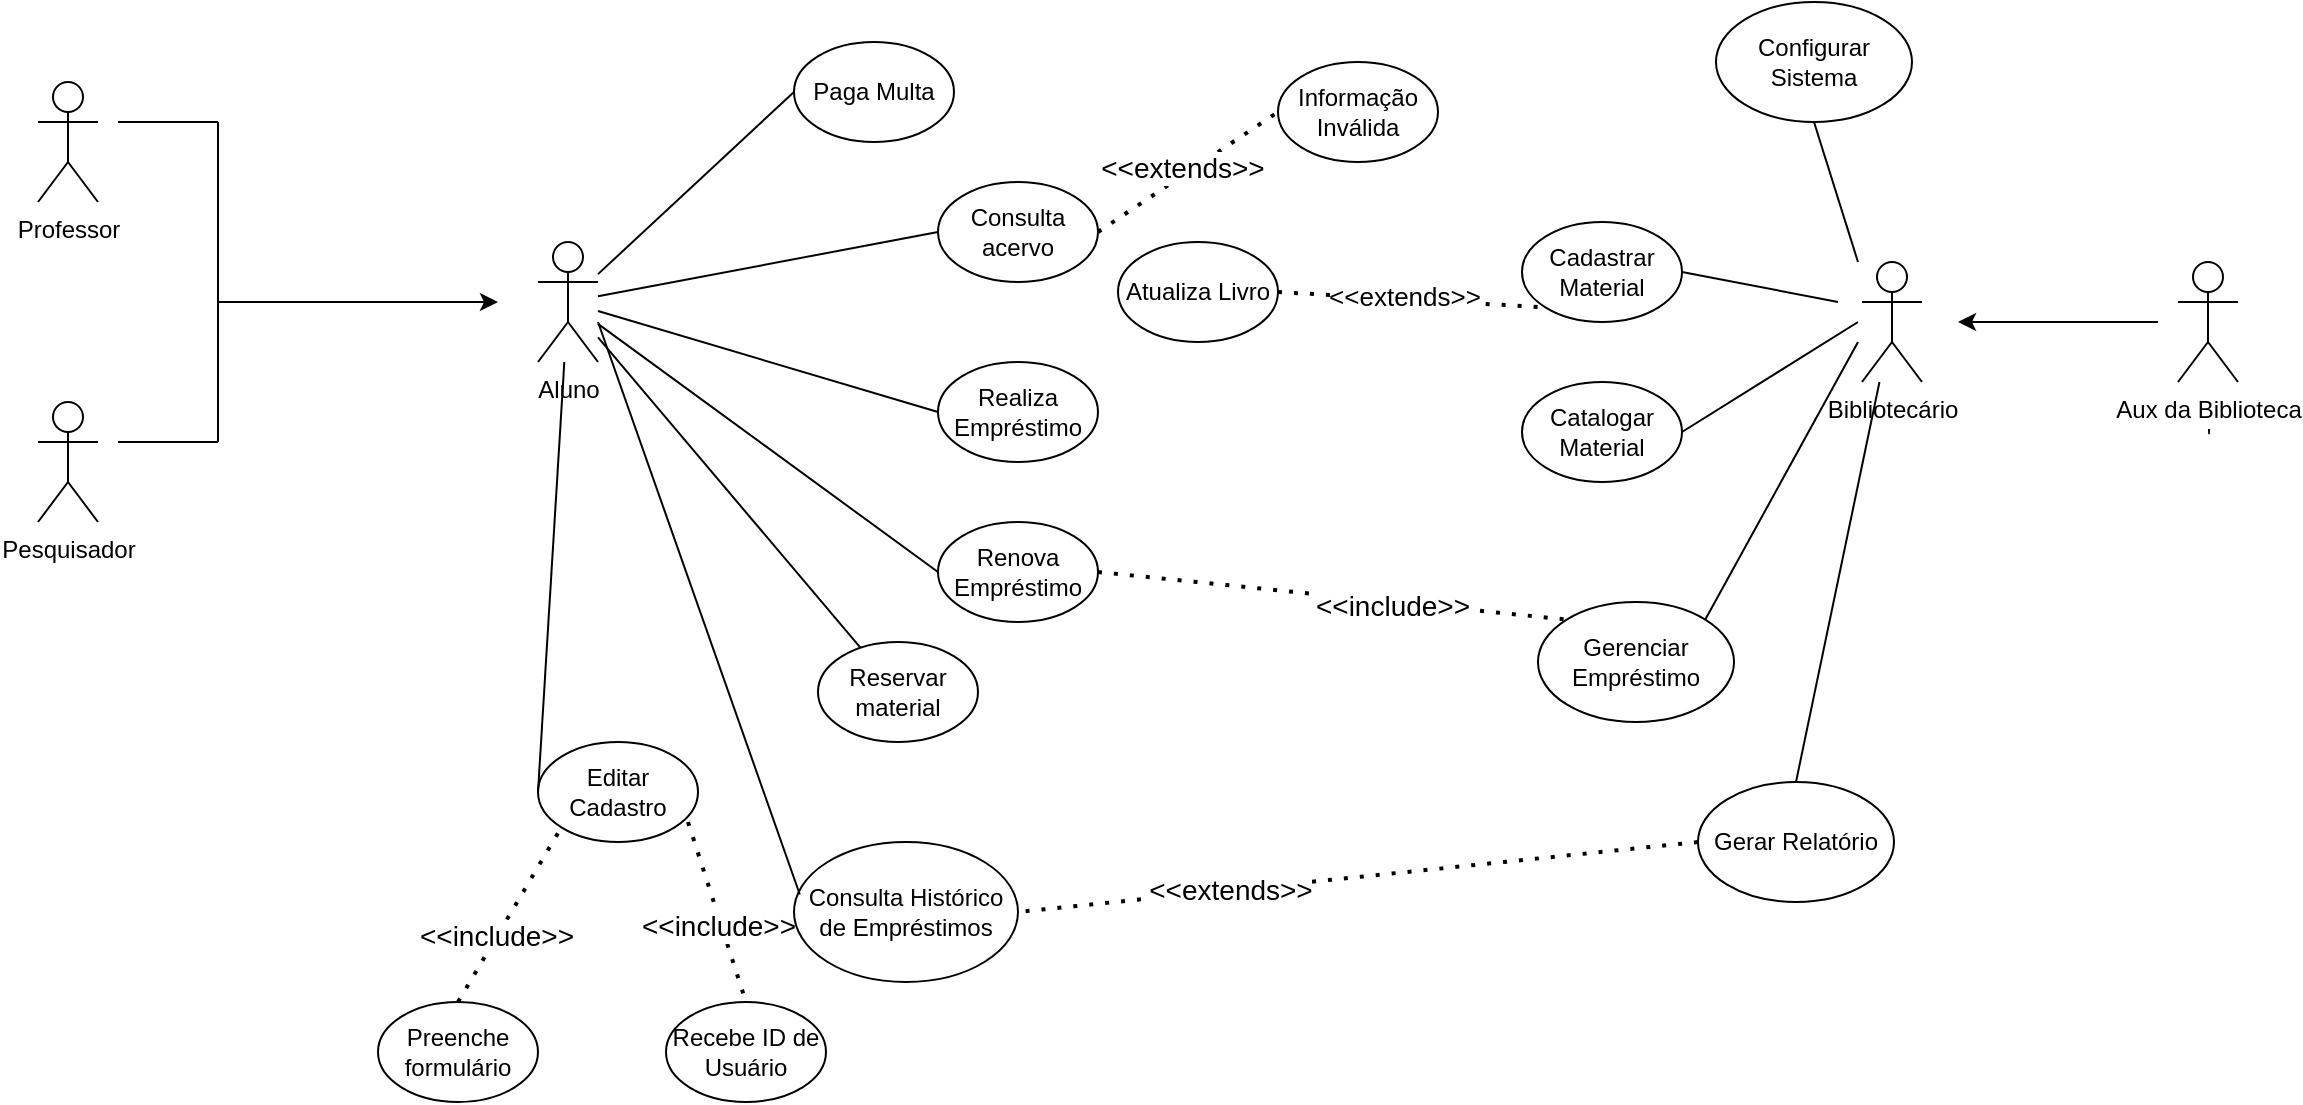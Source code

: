 <mxfile version="24.7.17">
  <diagram name="Página-1" id="8l3HKhWqr7Sx74eXtDH7">
    <mxGraphModel dx="1805" dy="556" grid="1" gridSize="10" guides="1" tooltips="1" connect="1" arrows="1" fold="1" page="1" pageScale="1" pageWidth="827" pageHeight="1169" math="0" shadow="0">
      <root>
        <mxCell id="0" />
        <mxCell id="1" parent="0" />
        <mxCell id="rOVI7ApDG3kp_KQPrLXT-1" value="&lt;div&gt;Aluno&lt;/div&gt;&lt;div&gt;&lt;br&gt;&lt;/div&gt;" style="shape=umlActor;verticalLabelPosition=bottom;verticalAlign=top;html=1;outlineConnect=0;" parent="1" vertex="1">
          <mxGeometry x="140" y="160" width="30" height="60" as="geometry" />
        </mxCell>
        <mxCell id="rOVI7ApDG3kp_KQPrLXT-6" value="Bibliotecário&lt;div&gt;&lt;br&gt;&lt;/div&gt;" style="shape=umlActor;verticalLabelPosition=bottom;verticalAlign=top;html=1;outlineConnect=0;" parent="1" vertex="1">
          <mxGeometry x="802" y="170" width="30" height="60" as="geometry" />
        </mxCell>
        <mxCell id="rOVI7ApDG3kp_KQPrLXT-11" value="Aux da Biblioteca&lt;div&gt;&#39;&lt;/div&gt;" style="shape=umlActor;verticalLabelPosition=bottom;verticalAlign=top;html=1;outlineConnect=0;" parent="1" vertex="1">
          <mxGeometry x="960" y="170" width="30" height="60" as="geometry" />
        </mxCell>
        <mxCell id="rOVI7ApDG3kp_KQPrLXT-14" value="&lt;div&gt;Professor&lt;/div&gt;&lt;div&gt;&lt;br&gt;&lt;/div&gt;" style="shape=umlActor;verticalLabelPosition=bottom;verticalAlign=top;html=1;outlineConnect=0;" parent="1" vertex="1">
          <mxGeometry x="-110" y="80" width="30" height="60" as="geometry" />
        </mxCell>
        <mxCell id="rOVI7ApDG3kp_KQPrLXT-15" value="&lt;div&gt;Pesquisador&lt;/div&gt;&lt;div&gt;&lt;br&gt;&lt;/div&gt;" style="shape=umlActor;verticalLabelPosition=bottom;verticalAlign=top;html=1;outlineConnect=0;" parent="1" vertex="1">
          <mxGeometry x="-110" y="240" width="30" height="60" as="geometry" />
        </mxCell>
        <mxCell id="rOVI7ApDG3kp_KQPrLXT-35" value="" style="endArrow=classic;html=1;rounded=0;" parent="1" edge="1">
          <mxGeometry width="50" height="50" relative="1" as="geometry">
            <mxPoint x="-20" y="190" as="sourcePoint" />
            <mxPoint x="120" y="190" as="targetPoint" />
          </mxGeometry>
        </mxCell>
        <mxCell id="rOVI7ApDG3kp_KQPrLXT-36" value="Consulta acervo" style="ellipse;whiteSpace=wrap;html=1;" parent="1" vertex="1">
          <mxGeometry x="340" y="130" width="80" height="50" as="geometry" />
        </mxCell>
        <mxCell id="rOVI7ApDG3kp_KQPrLXT-37" value="Realiza Empréstimo" style="ellipse;whiteSpace=wrap;html=1;" parent="1" vertex="1">
          <mxGeometry x="340" y="220" width="80" height="50" as="geometry" />
        </mxCell>
        <mxCell id="rOVI7ApDG3kp_KQPrLXT-38" value="Renova Empréstimo" style="ellipse;whiteSpace=wrap;html=1;" parent="1" vertex="1">
          <mxGeometry x="340" y="300" width="80" height="50" as="geometry" />
        </mxCell>
        <mxCell id="rOVI7ApDG3kp_KQPrLXT-40" value="Paga Multa" style="ellipse;whiteSpace=wrap;html=1;" parent="1" vertex="1">
          <mxGeometry x="268" y="60" width="80" height="50" as="geometry" />
        </mxCell>
        <mxCell id="rOVI7ApDG3kp_KQPrLXT-41" value="Editar Cadastro" style="ellipse;whiteSpace=wrap;html=1;" parent="1" vertex="1">
          <mxGeometry x="140" y="410" width="80" height="50" as="geometry" />
        </mxCell>
        <mxCell id="rOVI7ApDG3kp_KQPrLXT-42" value="Recebe ID de Usuário" style="ellipse;whiteSpace=wrap;html=1;" parent="1" vertex="1">
          <mxGeometry x="204" y="540" width="80" height="50" as="geometry" />
        </mxCell>
        <mxCell id="rOVI7ApDG3kp_KQPrLXT-43" value="Preenche formulário" style="ellipse;whiteSpace=wrap;html=1;" parent="1" vertex="1">
          <mxGeometry x="60" y="540" width="80" height="50" as="geometry" />
        </mxCell>
        <mxCell id="rOVI7ApDG3kp_KQPrLXT-45" value="" style="endArrow=none;dashed=1;html=1;dashPattern=1 3;strokeWidth=2;rounded=0;exitX=0.5;exitY=0;exitDx=0;exitDy=0;entryX=0;entryY=1;entryDx=0;entryDy=0;" parent="1" source="rOVI7ApDG3kp_KQPrLXT-43" target="rOVI7ApDG3kp_KQPrLXT-41" edge="1">
          <mxGeometry width="50" height="50" relative="1" as="geometry">
            <mxPoint x="136" y="477.5" as="sourcePoint" />
            <mxPoint x="156" y="460" as="targetPoint" />
          </mxGeometry>
        </mxCell>
        <mxCell id="o5Q6MH4g4nBw9JEmUoqo-15" value="&lt;span style=&quot;font-size: 14px;&quot;&gt;&amp;lt;&amp;lt;include&amp;gt;&amp;gt;&lt;/span&gt;" style="edgeLabel;html=1;align=center;verticalAlign=middle;resizable=0;points=[];" vertex="1" connectable="0" parent="rOVI7ApDG3kp_KQPrLXT-45">
          <mxGeometry x="-0.24" y="1" relative="1" as="geometry">
            <mxPoint as="offset" />
          </mxGeometry>
        </mxCell>
        <mxCell id="rOVI7ApDG3kp_KQPrLXT-47" value="" style="endArrow=none;dashed=1;html=1;dashPattern=1 3;strokeWidth=2;rounded=0;entryX=0.5;entryY=0;entryDx=0;entryDy=0;" parent="1" target="rOVI7ApDG3kp_KQPrLXT-42" edge="1">
          <mxGeometry width="50" height="50" relative="1" as="geometry">
            <mxPoint x="215" y="450" as="sourcePoint" />
            <mxPoint x="235.97" y="487.4" as="targetPoint" />
          </mxGeometry>
        </mxCell>
        <mxCell id="o5Q6MH4g4nBw9JEmUoqo-14" value="&amp;lt;&amp;lt;include&amp;gt;&amp;gt;" style="edgeLabel;html=1;align=center;verticalAlign=middle;resizable=0;points=[];fontSize=14;" vertex="1" connectable="0" parent="rOVI7ApDG3kp_KQPrLXT-47">
          <mxGeometry x="0.138" y="-2" relative="1" as="geometry">
            <mxPoint as="offset" />
          </mxGeometry>
        </mxCell>
        <mxCell id="rOVI7ApDG3kp_KQPrLXT-56" value="Informação Inválida" style="ellipse;whiteSpace=wrap;html=1;" parent="1" vertex="1">
          <mxGeometry x="510" y="70" width="80" height="50" as="geometry" />
        </mxCell>
        <mxCell id="rOVI7ApDG3kp_KQPrLXT-57" value="" style="endArrow=none;dashed=1;html=1;dashPattern=1 3;strokeWidth=2;rounded=0;exitX=1;exitY=0.5;exitDx=0;exitDy=0;entryX=0;entryY=0.5;entryDx=0;entryDy=0;" parent="1" source="rOVI7ApDG3kp_KQPrLXT-36" target="rOVI7ApDG3kp_KQPrLXT-56" edge="1">
          <mxGeometry width="50" height="50" relative="1" as="geometry">
            <mxPoint x="310" y="340" as="sourcePoint" />
            <mxPoint x="360" y="290" as="targetPoint" />
          </mxGeometry>
        </mxCell>
        <mxCell id="o5Q6MH4g4nBw9JEmUoqo-10" value="&amp;lt;&amp;lt;extends&amp;gt;&amp;gt;" style="edgeLabel;html=1;align=center;verticalAlign=middle;resizable=0;points=[];fontSize=14;" vertex="1" connectable="0" parent="rOVI7ApDG3kp_KQPrLXT-57">
          <mxGeometry x="-0.032" y="4" relative="1" as="geometry">
            <mxPoint as="offset" />
          </mxGeometry>
        </mxCell>
        <mxCell id="rOVI7ApDG3kp_KQPrLXT-58" value="Cadastrar Material" style="ellipse;whiteSpace=wrap;html=1;" parent="1" vertex="1">
          <mxGeometry x="632" y="150" width="80" height="50" as="geometry" />
        </mxCell>
        <mxCell id="rOVI7ApDG3kp_KQPrLXT-59" value="Catalogar Material" style="ellipse;whiteSpace=wrap;html=1;" parent="1" vertex="1">
          <mxGeometry x="632" y="230" width="80" height="50" as="geometry" />
        </mxCell>
        <mxCell id="rOVI7ApDG3kp_KQPrLXT-60" value="Atualiza Livro" style="ellipse;whiteSpace=wrap;html=1;" parent="1" vertex="1">
          <mxGeometry x="430" y="160" width="80" height="50" as="geometry" />
        </mxCell>
        <mxCell id="rOVI7ApDG3kp_KQPrLXT-64" value="" style="endArrow=none;dashed=1;html=1;dashPattern=1 3;strokeWidth=2;rounded=0;exitX=1;exitY=0.5;exitDx=0;exitDy=0;entryX=0;entryY=1;entryDx=0;entryDy=0;" parent="1" source="rOVI7ApDG3kp_KQPrLXT-60" target="rOVI7ApDG3kp_KQPrLXT-58" edge="1">
          <mxGeometry width="50" height="50" relative="1" as="geometry">
            <mxPoint x="550" y="170" as="sourcePoint" />
            <mxPoint x="592" y="165" as="targetPoint" />
          </mxGeometry>
        </mxCell>
        <mxCell id="o5Q6MH4g4nBw9JEmUoqo-11" value="&amp;lt;&amp;lt;extends&amp;gt;&amp;gt;" style="edgeLabel;html=1;align=center;verticalAlign=middle;resizable=0;points=[];fontSize=13;" vertex="1" connectable="0" parent="rOVI7ApDG3kp_KQPrLXT-64">
          <mxGeometry x="0.149" y="-2" relative="1" as="geometry">
            <mxPoint x="-14" y="-5" as="offset" />
          </mxGeometry>
        </mxCell>
        <mxCell id="rOVI7ApDG3kp_KQPrLXT-71" value="" style="endArrow=classic;html=1;rounded=0;" parent="1" edge="1">
          <mxGeometry width="50" height="50" relative="1" as="geometry">
            <mxPoint x="950" y="200" as="sourcePoint" />
            <mxPoint x="850" y="200" as="targetPoint" />
          </mxGeometry>
        </mxCell>
        <mxCell id="o5Q6MH4g4nBw9JEmUoqo-1" value="" style="endArrow=none;html=1;rounded=0;entryX=0;entryY=0.5;entryDx=0;entryDy=0;" edge="1" parent="1" source="rOVI7ApDG3kp_KQPrLXT-1" target="rOVI7ApDG3kp_KQPrLXT-36">
          <mxGeometry width="50" height="50" relative="1" as="geometry">
            <mxPoint x="390" y="250" as="sourcePoint" />
            <mxPoint x="440" y="200" as="targetPoint" />
          </mxGeometry>
        </mxCell>
        <mxCell id="o5Q6MH4g4nBw9JEmUoqo-2" value="" style="endArrow=none;html=1;rounded=0;entryX=0;entryY=0.5;entryDx=0;entryDy=0;" edge="1" parent="1" source="rOVI7ApDG3kp_KQPrLXT-1" target="rOVI7ApDG3kp_KQPrLXT-38">
          <mxGeometry width="50" height="50" relative="1" as="geometry">
            <mxPoint x="320" y="260" as="sourcePoint" />
            <mxPoint x="370" y="210" as="targetPoint" />
          </mxGeometry>
        </mxCell>
        <mxCell id="o5Q6MH4g4nBw9JEmUoqo-3" value="" style="endArrow=none;html=1;rounded=0;entryX=0;entryY=0.5;entryDx=0;entryDy=0;" edge="1" parent="1" source="rOVI7ApDG3kp_KQPrLXT-1" target="rOVI7ApDG3kp_KQPrLXT-37">
          <mxGeometry width="50" height="50" relative="1" as="geometry">
            <mxPoint x="320" y="260" as="sourcePoint" />
            <mxPoint x="370" y="210" as="targetPoint" />
          </mxGeometry>
        </mxCell>
        <mxCell id="o5Q6MH4g4nBw9JEmUoqo-4" value="" style="endArrow=none;html=1;rounded=0;entryX=0;entryY=0.5;entryDx=0;entryDy=0;" edge="1" parent="1" source="rOVI7ApDG3kp_KQPrLXT-1" target="rOVI7ApDG3kp_KQPrLXT-40">
          <mxGeometry width="50" height="50" relative="1" as="geometry">
            <mxPoint x="320" y="350" as="sourcePoint" />
            <mxPoint x="370" y="300" as="targetPoint" />
          </mxGeometry>
        </mxCell>
        <mxCell id="o5Q6MH4g4nBw9JEmUoqo-5" value="" style="endArrow=none;html=1;rounded=0;entryX=0;entryY=0.5;entryDx=0;entryDy=0;" edge="1" parent="1" source="rOVI7ApDG3kp_KQPrLXT-1" target="rOVI7ApDG3kp_KQPrLXT-41">
          <mxGeometry width="50" height="50" relative="1" as="geometry">
            <mxPoint x="270" y="330" as="sourcePoint" />
            <mxPoint x="320" y="280" as="targetPoint" />
          </mxGeometry>
        </mxCell>
        <mxCell id="o5Q6MH4g4nBw9JEmUoqo-6" value="Reservar material" style="ellipse;whiteSpace=wrap;html=1;" vertex="1" parent="1">
          <mxGeometry x="280" y="360" width="80" height="50" as="geometry" />
        </mxCell>
        <mxCell id="o5Q6MH4g4nBw9JEmUoqo-7" value="" style="endArrow=none;html=1;rounded=0;" edge="1" parent="1" source="rOVI7ApDG3kp_KQPrLXT-1" target="o5Q6MH4g4nBw9JEmUoqo-6">
          <mxGeometry width="50" height="50" relative="1" as="geometry">
            <mxPoint x="410" y="370" as="sourcePoint" />
            <mxPoint x="460" y="320" as="targetPoint" />
          </mxGeometry>
        </mxCell>
        <mxCell id="o5Q6MH4g4nBw9JEmUoqo-8" value="Consulta Histórico de Empréstimos" style="ellipse;whiteSpace=wrap;html=1;" vertex="1" parent="1">
          <mxGeometry x="268" y="460" width="112" height="70" as="geometry" />
        </mxCell>
        <mxCell id="o5Q6MH4g4nBw9JEmUoqo-9" value="" style="endArrow=none;html=1;rounded=0;exitX=0.026;exitY=0.375;exitDx=0;exitDy=0;exitPerimeter=0;" edge="1" parent="1" source="o5Q6MH4g4nBw9JEmUoqo-8">
          <mxGeometry width="50" height="50" relative="1" as="geometry">
            <mxPoint x="410" y="370" as="sourcePoint" />
            <mxPoint x="170" y="200" as="targetPoint" />
          </mxGeometry>
        </mxCell>
        <mxCell id="o5Q6MH4g4nBw9JEmUoqo-17" value="" style="endArrow=none;html=1;rounded=0;" edge="1" parent="1">
          <mxGeometry width="50" height="50" relative="1" as="geometry">
            <mxPoint x="-20" y="260" as="sourcePoint" />
            <mxPoint x="-20" y="100" as="targetPoint" />
          </mxGeometry>
        </mxCell>
        <mxCell id="o5Q6MH4g4nBw9JEmUoqo-18" value="" style="endArrow=none;html=1;rounded=0;" edge="1" parent="1">
          <mxGeometry width="50" height="50" relative="1" as="geometry">
            <mxPoint x="-70" y="100" as="sourcePoint" />
            <mxPoint x="-20" y="100" as="targetPoint" />
          </mxGeometry>
        </mxCell>
        <mxCell id="o5Q6MH4g4nBw9JEmUoqo-19" value="" style="endArrow=none;html=1;rounded=0;" edge="1" parent="1">
          <mxGeometry width="50" height="50" relative="1" as="geometry">
            <mxPoint x="-70" y="260" as="sourcePoint" />
            <mxPoint x="-20" y="260" as="targetPoint" />
          </mxGeometry>
        </mxCell>
        <mxCell id="o5Q6MH4g4nBw9JEmUoqo-21" value="Gerenciar Empréstimo" style="ellipse;whiteSpace=wrap;html=1;" vertex="1" parent="1">
          <mxGeometry x="640" y="340" width="98" height="60" as="geometry" />
        </mxCell>
        <mxCell id="o5Q6MH4g4nBw9JEmUoqo-22" value="" style="endArrow=none;html=1;rounded=0;exitX=1;exitY=0.5;exitDx=0;exitDy=0;" edge="1" parent="1" source="rOVI7ApDG3kp_KQPrLXT-58">
          <mxGeometry width="50" height="50" relative="1" as="geometry">
            <mxPoint x="460" y="350" as="sourcePoint" />
            <mxPoint x="790" y="190" as="targetPoint" />
          </mxGeometry>
        </mxCell>
        <mxCell id="o5Q6MH4g4nBw9JEmUoqo-23" value="" style="endArrow=none;html=1;rounded=0;exitX=1;exitY=0.5;exitDx=0;exitDy=0;" edge="1" parent="1" source="rOVI7ApDG3kp_KQPrLXT-59">
          <mxGeometry width="50" height="50" relative="1" as="geometry">
            <mxPoint x="460" y="350" as="sourcePoint" />
            <mxPoint x="800" y="200" as="targetPoint" />
          </mxGeometry>
        </mxCell>
        <mxCell id="o5Q6MH4g4nBw9JEmUoqo-24" value="" style="endArrow=none;html=1;rounded=0;entryX=1;entryY=0;entryDx=0;entryDy=0;" edge="1" parent="1" target="o5Q6MH4g4nBw9JEmUoqo-21">
          <mxGeometry width="50" height="50" relative="1" as="geometry">
            <mxPoint x="800" y="210" as="sourcePoint" />
            <mxPoint x="510" y="300" as="targetPoint" />
          </mxGeometry>
        </mxCell>
        <mxCell id="o5Q6MH4g4nBw9JEmUoqo-25" value="" style="endArrow=none;dashed=1;html=1;dashPattern=1 3;strokeWidth=2;rounded=0;entryX=0;entryY=0;entryDx=0;entryDy=0;exitX=1;exitY=0.5;exitDx=0;exitDy=0;" edge="1" parent="1" source="rOVI7ApDG3kp_KQPrLXT-38" target="o5Q6MH4g4nBw9JEmUoqo-21">
          <mxGeometry width="50" height="50" relative="1" as="geometry">
            <mxPoint x="600" y="315" as="sourcePoint" />
            <mxPoint x="510" y="300" as="targetPoint" />
          </mxGeometry>
        </mxCell>
        <mxCell id="o5Q6MH4g4nBw9JEmUoqo-26" value="&lt;font style=&quot;font-size: 14px;&quot;&gt;&amp;lt;&amp;lt;include&amp;gt;&amp;gt;&lt;/font&gt;" style="edgeLabel;html=1;align=center;verticalAlign=middle;resizable=0;points=[];fontSize=14;" vertex="1" connectable="0" parent="o5Q6MH4g4nBw9JEmUoqo-25">
          <mxGeometry x="0.258" y="-2" relative="1" as="geometry">
            <mxPoint as="offset" />
          </mxGeometry>
        </mxCell>
        <mxCell id="o5Q6MH4g4nBw9JEmUoqo-27" value="Gerar Relatório" style="ellipse;whiteSpace=wrap;html=1;" vertex="1" parent="1">
          <mxGeometry x="720" y="430" width="98" height="60" as="geometry" />
        </mxCell>
        <mxCell id="o5Q6MH4g4nBw9JEmUoqo-28" value="" style="endArrow=none;html=1;rounded=0;entryX=0.5;entryY=0;entryDx=0;entryDy=0;" edge="1" parent="1" source="rOVI7ApDG3kp_KQPrLXT-6" target="o5Q6MH4g4nBw9JEmUoqo-27">
          <mxGeometry width="50" height="50" relative="1" as="geometry">
            <mxPoint x="610" y="390" as="sourcePoint" />
            <mxPoint x="660" y="340" as="targetPoint" />
          </mxGeometry>
        </mxCell>
        <mxCell id="o5Q6MH4g4nBw9JEmUoqo-29" value="" style="endArrow=none;dashed=1;html=1;dashPattern=1 3;strokeWidth=2;rounded=0;exitX=0;exitY=0.5;exitDx=0;exitDy=0;entryX=1;entryY=0.5;entryDx=0;entryDy=0;" edge="1" parent="1" source="o5Q6MH4g4nBw9JEmUoqo-27" target="o5Q6MH4g4nBw9JEmUoqo-8">
          <mxGeometry width="50" height="50" relative="1" as="geometry">
            <mxPoint x="610" y="390" as="sourcePoint" />
            <mxPoint x="660" y="340" as="targetPoint" />
          </mxGeometry>
        </mxCell>
        <mxCell id="o5Q6MH4g4nBw9JEmUoqo-30" value="&amp;lt;&amp;lt;extends&amp;gt;&amp;gt;" style="edgeLabel;html=1;align=center;verticalAlign=middle;resizable=0;points=[];fontSize=14;" vertex="1" connectable="0" parent="o5Q6MH4g4nBw9JEmUoqo-29">
          <mxGeometry x="0.376" relative="1" as="geometry">
            <mxPoint as="offset" />
          </mxGeometry>
        </mxCell>
        <mxCell id="o5Q6MH4g4nBw9JEmUoqo-31" value="Configurar Sistema" style="ellipse;whiteSpace=wrap;html=1;" vertex="1" parent="1">
          <mxGeometry x="729" y="40" width="98" height="60" as="geometry" />
        </mxCell>
        <mxCell id="o5Q6MH4g4nBw9JEmUoqo-32" value="" style="endArrow=none;html=1;rounded=0;entryX=0.5;entryY=1;entryDx=0;entryDy=0;" edge="1" parent="1" target="o5Q6MH4g4nBw9JEmUoqo-31">
          <mxGeometry width="50" height="50" relative="1" as="geometry">
            <mxPoint x="800" y="170" as="sourcePoint" />
            <mxPoint x="660" y="100" as="targetPoint" />
          </mxGeometry>
        </mxCell>
      </root>
    </mxGraphModel>
  </diagram>
</mxfile>
